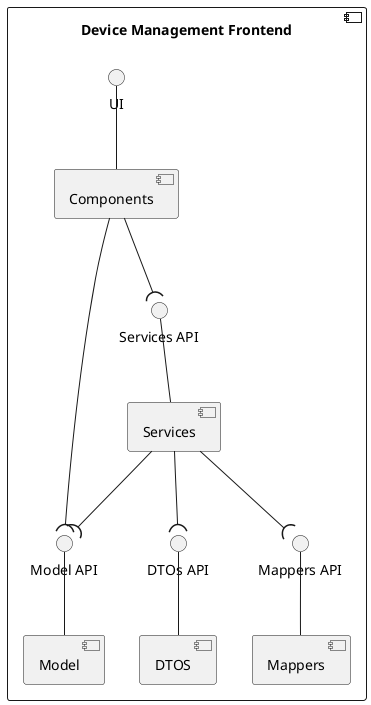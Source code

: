 @startuml logical-view-level3-device-management-frontend

skinparam Monochrome true

component "Device Management Frontend" {
    component "Components" as COMP
    component "DTOS" as DTO
    component "Mappers" as MAP
    component "Model" as MOD
    component "Services" as SERV

    interface "UI" as COMP_API
    interface "DTOs API" as DTO_API
    interface "Mappers API" as MAP_API
    interface "Model API" as MOD_API
    interface "Services API" as SERV_API

    COMP_API -- COMP
    DTO_API -- DTO
    MAP_API -- MAP
    MOD_API -- MOD
    SERV_API -- SERV

    SERV --( DTO_API

    COMP --( MOD_API
    SERV --( MOD_API
    SERV --( MAP_API
    COMP --( SERV_API
}

@enduml
